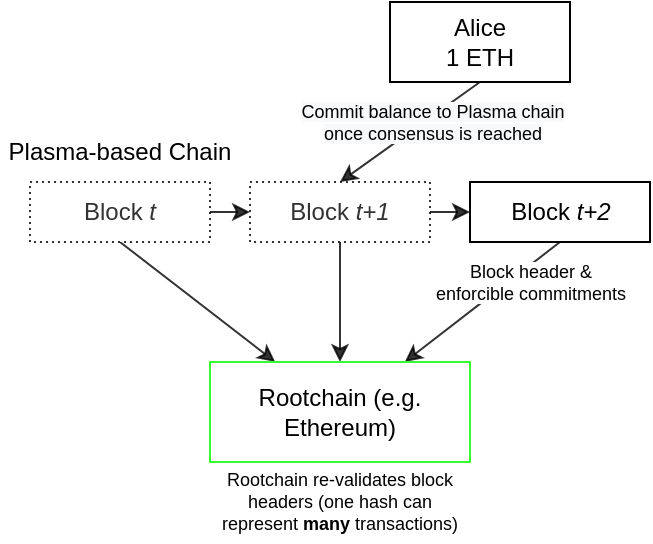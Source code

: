 <mxfile version="16.5.1" type="device"><diagram id="xJrnfi5Z-dhVjDFQIYw5" name="Page-1"><mxGraphModel dx="677" dy="412" grid="1" gridSize="10" guides="1" tooltips="1" connect="1" arrows="1" fold="1" page="1" pageScale="1" pageWidth="827" pageHeight="1169" math="0" shadow="0"><root><mxCell id="0"/><mxCell id="1" parent="0"/><mxCell id="Un6JXFgdvcGRSurl1-rc-12" value="" style="edgeStyle=none;rounded=0;orthogonalLoop=1;jettySize=auto;html=1;opacity=80;" edge="1" parent="1" source="Un6JXFgdvcGRSurl1-rc-1" target="Un6JXFgdvcGRSurl1-rc-3"><mxGeometry relative="1" as="geometry"/></mxCell><mxCell id="Un6JXFgdvcGRSurl1-rc-16" style="edgeStyle=none;rounded=0;orthogonalLoop=1;jettySize=auto;html=1;exitX=0.5;exitY=1;exitDx=0;exitDy=0;opacity=80;" edge="1" parent="1" source="Un6JXFgdvcGRSurl1-rc-1" target="Un6JXFgdvcGRSurl1-rc-15"><mxGeometry relative="1" as="geometry"/></mxCell><mxCell id="Un6JXFgdvcGRSurl1-rc-1" value="Block &lt;i&gt;t&lt;/i&gt;" style="rounded=0;whiteSpace=wrap;html=1;dashed=1;dashPattern=1 2;opacity=80;textOpacity=80;" vertex="1" parent="1"><mxGeometry x="120" y="350" width="90" height="30" as="geometry"/></mxCell><mxCell id="Un6JXFgdvcGRSurl1-rc-13" value="" style="edgeStyle=none;rounded=0;orthogonalLoop=1;jettySize=auto;html=1;opacity=80;" edge="1" parent="1" source="Un6JXFgdvcGRSurl1-rc-3" target="Un6JXFgdvcGRSurl1-rc-4"><mxGeometry relative="1" as="geometry"/></mxCell><mxCell id="Un6JXFgdvcGRSurl1-rc-17" style="edgeStyle=none;rounded=0;orthogonalLoop=1;jettySize=auto;html=1;exitX=0.5;exitY=1;exitDx=0;exitDy=0;opacity=80;" edge="1" parent="1" source="Un6JXFgdvcGRSurl1-rc-3" target="Un6JXFgdvcGRSurl1-rc-15"><mxGeometry relative="1" as="geometry"/></mxCell><mxCell id="Un6JXFgdvcGRSurl1-rc-3" value="Block&amp;nbsp;&lt;i&gt;t+1&lt;/i&gt;" style="rounded=0;whiteSpace=wrap;html=1;dashed=1;dashPattern=1 2;opacity=80;textOpacity=80;" vertex="1" parent="1"><mxGeometry x="230" y="350" width="90" height="30" as="geometry"/></mxCell><mxCell id="Un6JXFgdvcGRSurl1-rc-18" style="edgeStyle=none;rounded=0;orthogonalLoop=1;jettySize=auto;html=1;exitX=0.5;exitY=1;exitDx=0;exitDy=0;opacity=80;" edge="1" parent="1" source="Un6JXFgdvcGRSurl1-rc-4" target="Un6JXFgdvcGRSurl1-rc-15"><mxGeometry relative="1" as="geometry"/></mxCell><mxCell id="Un6JXFgdvcGRSurl1-rc-30" value="Block header &amp;amp;&lt;br style=&quot;font-size: 9px;&quot;&gt;enforcible commitments" style="edgeLabel;html=1;align=center;verticalAlign=middle;resizable=0;points=[];fontSize=9;" vertex="1" connectable="0" parent="Un6JXFgdvcGRSurl1-rc-18"><mxGeometry x="-0.29" y="-2" relative="1" as="geometry"><mxPoint x="14" as="offset"/></mxGeometry></mxCell><mxCell id="Un6JXFgdvcGRSurl1-rc-4" value="" style="rounded=0;whiteSpace=wrap;html=1;" vertex="1" parent="1"><mxGeometry x="340" y="350" width="90" height="30" as="geometry"/></mxCell><mxCell id="Un6JXFgdvcGRSurl1-rc-37" style="edgeStyle=none;rounded=0;orthogonalLoop=1;jettySize=auto;html=1;exitX=0.5;exitY=1;exitDx=0;exitDy=0;fontSize=12;opacity=80;entryX=0.5;entryY=0;entryDx=0;entryDy=0;" edge="1" parent="1" source="Un6JXFgdvcGRSurl1-rc-11" target="Un6JXFgdvcGRSurl1-rc-3"><mxGeometry relative="1" as="geometry"/></mxCell><mxCell id="Un6JXFgdvcGRSurl1-rc-41" value="&lt;span style=&quot;background-color: rgb(248 , 249 , 250)&quot;&gt;Commit balance to Plasma chain &lt;br&gt;once consensus is reached&lt;/span&gt;" style="edgeLabel;html=1;align=center;verticalAlign=middle;resizable=0;points=[];fontSize=9;" vertex="1" connectable="0" parent="Un6JXFgdvcGRSurl1-rc-37"><mxGeometry x="-0.318" relative="1" as="geometry"><mxPoint y="3" as="offset"/></mxGeometry></mxCell><mxCell id="Un6JXFgdvcGRSurl1-rc-11" value="&lt;font style=&quot;font-size: 12px&quot;&gt;Alice&lt;br&gt;1 ETH&lt;br&gt;&lt;/font&gt;" style="rounded=0;whiteSpace=wrap;html=1;" vertex="1" parent="1"><mxGeometry x="300" y="260" width="90" height="40" as="geometry"/></mxCell><mxCell id="Un6JXFgdvcGRSurl1-rc-15" value="" style="rounded=0;whiteSpace=wrap;html=1;strokeColor=#33FF33;" vertex="1" parent="1"><mxGeometry x="210" y="440" width="130" height="50" as="geometry"/></mxCell><mxCell id="Un6JXFgdvcGRSurl1-rc-21" value="Rootchain (e.g. Ethereum)" style="text;html=1;strokeColor=none;fillColor=none;align=center;verticalAlign=middle;whiteSpace=wrap;rounded=0;" vertex="1" parent="1"><mxGeometry x="220" y="455" width="110" height="20" as="geometry"/></mxCell><mxCell id="Un6JXFgdvcGRSurl1-rc-29" value="Plasma-based Chain" style="text;html=1;strokeColor=none;fillColor=none;align=center;verticalAlign=middle;whiteSpace=wrap;rounded=0;" vertex="1" parent="1"><mxGeometry x="105" y="320" width="120" height="30" as="geometry"/></mxCell><mxCell id="Un6JXFgdvcGRSurl1-rc-33" value="Block &lt;i&gt;t+2&lt;/i&gt;" style="text;html=1;strokeColor=none;fillColor=none;align=center;verticalAlign=middle;whiteSpace=wrap;rounded=0;" vertex="1" parent="1"><mxGeometry x="354.5" y="355" width="61" height="20" as="geometry"/></mxCell><mxCell id="Un6JXFgdvcGRSurl1-rc-40" value="Rootchain re-validates block headers (one hash can represent&amp;nbsp;&lt;b&gt;many &lt;/b&gt;transactions)" style="text;html=1;strokeColor=none;fillColor=none;align=center;verticalAlign=middle;whiteSpace=wrap;rounded=0;fontSize=9;" vertex="1" parent="1"><mxGeometry x="207" y="490" width="136" height="40" as="geometry"/></mxCell></root></mxGraphModel></diagram></mxfile>